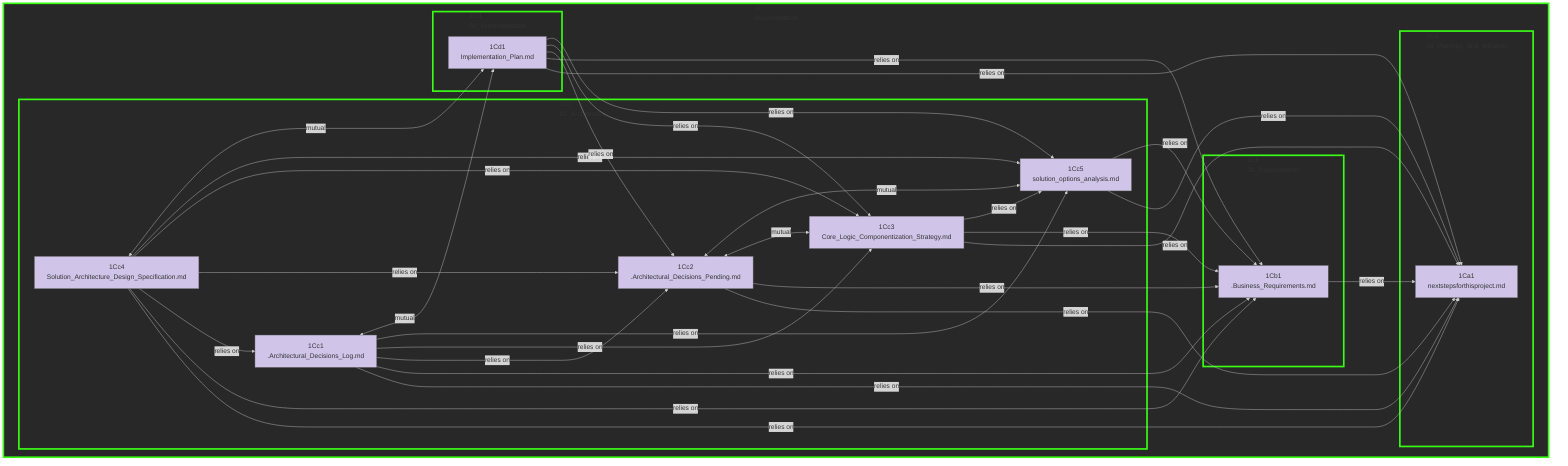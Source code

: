 flowchart TB
  classDef module fill:#f9f,stroke:#333,stroke-width:2px,color:#333,font-weight:bold;
  classDef file fill:#D1C4E9,stroke:#666,stroke-width:1px,color:#333;
  classDef doc fill:#D1C4E9,stroke:#666,stroke-width:1px,color:#333;
  classDef focusNode stroke:#007bff,stroke-width:3px;
  linkStyle default stroke:#CCCCCC,stroke-width:1px

  %% -- Nodes and Subgraphs --
  subgraph sg_1C ["1C<br>documentation"]
    style sg_1C fill:#282828,stroke:#39FF14,stroke-width:4px
    subgraph sg_1Ca ["1Ca<br>00_Planning_And_Initiation"]
      style sg_1Ca fill:#282828,stroke:#39FF14,stroke-width:4px
      1Ca1["1Ca1<br>nextstepsforthisproject.md"]
      class 1Ca1 doc
    end
    subgraph sg_1Cb ["1Cb<br>01_Requirements"]
      style sg_1Cb fill:#282828,stroke:#39FF14,stroke-width:4px
      1Cb1["1Cb1<br>.Business_Requirements.md"]
      class 1Cb1 doc
    end
    subgraph sg_1Cc ["1Cc<br>02_Architecture"]
      style sg_1Cc fill:#282828,stroke:#39FF14,stroke-width:4px
      1Cc1["1Cc1<br>.Architectural_Decisions_Log.md"]
      class 1Cc1 doc
      1Cc2["1Cc2<br>.Architectural_Decisions_Pending.md"]
      class 1Cc2 doc
      1Cc3["1Cc3<br>Core_Logic_Componentization_Strategy.md"]
      class 1Cc3 doc
      1Cc4["1Cc4<br>Solution_Architecture_Design_Specification.md"]
      class 1Cc4 doc
      1Cc5["1Cc5<br>solution_options_analysis.md"]
      class 1Cc5 doc
    end
    subgraph sg_1Cd ["1Cd<br>03_Implementation"]
      style sg_1Cd fill:#282828,stroke:#39FF14,stroke-width:4px
      1Cd1["1Cd1<br>Implementation_Plan.md"]
      class 1Cd1 doc
    end
  end

  %% -- Fallback Node Definitions --

  %% -- Dependencies --
  1Cb1 -->|"relies on"| 1Ca1
  1Cc1 -->|"relies on"| 1Ca1
  1Cc1 -->|"relies on"| 1Cb1
  1Cc1 -->|"relies on"| 1Cc2
  1Cc1 -->|"relies on"| 1Cc3
  1Cc1 -->|"relies on"| 1Cc5
  1Cc1 <-->|"mutual"| 1Cd1
  1Cc2 -->|"relies on"| 1Ca1
  1Cc2 -->|"relies on"| 1Cb1
  1Cc2 <-->|"mutual"| 1Cc3
  1Cc2 <-->|"mutual"| 1Cc5
  1Cc3 -->|"relies on"| 1Ca1
  1Cc3 -->|"relies on"| 1Cb1
  1Cc3 -->|"relies on"| 1Cc5
  1Cc4 -->|"relies on"| 1Ca1
  1Cc4 -->|"relies on"| 1Cb1
  1Cc4 -->|"relies on"| 1Cc1
  1Cc4 -->|"relies on"| 1Cc2
  1Cc4 -->|"relies on"| 1Cc3
  1Cc4 -->|"relies on"| 1Cc5
  1Cc4 <-->|"mutual"| 1Cd1
  1Cc5 -->|"relies on"| 1Ca1
  1Cc5 -->|"relies on"| 1Cb1
  1Cd1 -->|"relies on"| 1Ca1
  1Cd1 -->|"relies on"| 1Cb1
  1Cd1 -->|"relies on"| 1Cc2
  1Cd1 -->|"relies on"| 1Cc3
  1Cd1 -->|"relies on"| 1Cc5